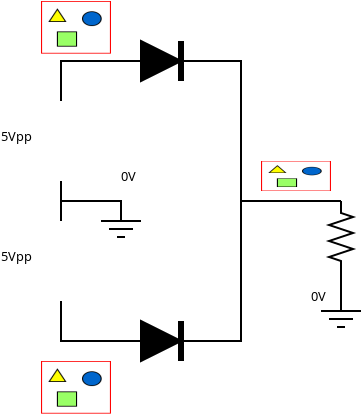 <?xml version="1.0" encoding="UTF-8"?>
<dia:diagram xmlns:dia="http://www.lysator.liu.se/~alla/dia/">
  <dia:layer name="Fundo" visible="true" active="true">
    <dia:object type="Electronic - voltmeter" version="1" id="O0">
      <dia:attribute name="obj_pos">
        <dia:point val="10,5"/>
      </dia:attribute>
      <dia:attribute name="obj_bb">
        <dia:rectangle val="9.95,5;12.05,9"/>
      </dia:attribute>
      <dia:attribute name="meta">
        <dia:composite type="dict"/>
      </dia:attribute>
      <dia:attribute name="elem_corner">
        <dia:point val="10,5"/>
      </dia:attribute>
      <dia:attribute name="elem_width">
        <dia:real val="2"/>
      </dia:attribute>
      <dia:attribute name="elem_height">
        <dia:real val="4"/>
      </dia:attribute>
      <dia:attribute name="line_width">
        <dia:real val="0.1"/>
      </dia:attribute>
      <dia:attribute name="line_colour">
        <dia:color val="#000000"/>
      </dia:attribute>
      <dia:attribute name="fill_colour">
        <dia:color val="#ffffff"/>
      </dia:attribute>
      <dia:attribute name="show_background">
        <dia:boolean val="true"/>
      </dia:attribute>
      <dia:attribute name="line_style">
        <dia:enum val="0"/>
        <dia:real val="1"/>
      </dia:attribute>
      <dia:attribute name="flip_horizontal">
        <dia:boolean val="false"/>
      </dia:attribute>
      <dia:attribute name="flip_vertical">
        <dia:boolean val="false"/>
      </dia:attribute>
      <dia:attribute name="subscale">
        <dia:real val="1"/>
      </dia:attribute>
    </dia:object>
    <dia:group>
      <dia:object type="Standard - Line" version="0" id="O1">
        <dia:attribute name="obj_pos">
          <dia:point val="13,11"/>
        </dia:attribute>
        <dia:attribute name="obj_bb">
          <dia:rectangle val="12.95,10.95;15.05,11.05"/>
        </dia:attribute>
        <dia:attribute name="conn_endpoints">
          <dia:point val="13,11"/>
          <dia:point val="15,11"/>
        </dia:attribute>
        <dia:attribute name="numcp">
          <dia:int val="1"/>
        </dia:attribute>
      </dia:object>
      <dia:object type="Standard - Line" version="0" id="O2">
        <dia:attribute name="obj_pos">
          <dia:point val="13.4,11.4"/>
        </dia:attribute>
        <dia:attribute name="obj_bb">
          <dia:rectangle val="13.35,11.35;14.65,11.45"/>
        </dia:attribute>
        <dia:attribute name="conn_endpoints">
          <dia:point val="13.4,11.4"/>
          <dia:point val="14.6,11.4"/>
        </dia:attribute>
        <dia:attribute name="numcp">
          <dia:int val="1"/>
        </dia:attribute>
      </dia:object>
      <dia:object type="Standard - Line" version="0" id="O3">
        <dia:attribute name="obj_pos">
          <dia:point val="13.8,11.8"/>
        </dia:attribute>
        <dia:attribute name="obj_bb">
          <dia:rectangle val="13.75,11.75;14.25,11.85"/>
        </dia:attribute>
        <dia:attribute name="conn_endpoints">
          <dia:point val="13.8,11.8"/>
          <dia:point val="14.2,11.8"/>
        </dia:attribute>
        <dia:attribute name="numcp">
          <dia:int val="1"/>
        </dia:attribute>
      </dia:object>
    </dia:group>
    <dia:object type="Standard - Text" version="1" id="O4">
      <dia:attribute name="obj_pos">
        <dia:point val="14,9"/>
      </dia:attribute>
      <dia:attribute name="obj_bb">
        <dia:rectangle val="14,8.405;14.845,9.152"/>
      </dia:attribute>
      <dia:attribute name="text">
        <dia:composite type="text">
          <dia:attribute name="string">
            <dia:string>#0V#</dia:string>
          </dia:attribute>
          <dia:attribute name="font">
            <dia:font family="sans" style="0" name="Helvetica"/>
          </dia:attribute>
          <dia:attribute name="height">
            <dia:real val="0.8"/>
          </dia:attribute>
          <dia:attribute name="pos">
            <dia:point val="14,9"/>
          </dia:attribute>
          <dia:attribute name="color">
            <dia:color val="#000000"/>
          </dia:attribute>
          <dia:attribute name="alignment">
            <dia:enum val="0"/>
          </dia:attribute>
        </dia:composite>
      </dia:attribute>
      <dia:attribute name="valign">
        <dia:enum val="3"/>
      </dia:attribute>
    </dia:object>
    <dia:object type="Standard - PolyLine" version="0" id="O5">
      <dia:attribute name="obj_pos">
        <dia:point val="25,10"/>
      </dia:attribute>
      <dia:attribute name="obj_bb">
        <dia:rectangle val="24.242,9.95;25.758,13.65"/>
      </dia:attribute>
      <dia:attribute name="poly_points">
        <dia:point val="25,10"/>
        <dia:point val="25,10.6"/>
        <dia:point val="25.6,10.8"/>
        <dia:point val="24.4,11.2"/>
        <dia:point val="25.6,11.6"/>
        <dia:point val="24.4,12"/>
        <dia:point val="25.6,12.4"/>
        <dia:point val="24.4,12.8"/>
        <dia:point val="25,13"/>
        <dia:point val="25,13.6"/>
      </dia:attribute>
    </dia:object>
    <dia:group>
      <dia:object type="Standard - Line" version="0" id="O6">
        <dia:attribute name="obj_pos">
          <dia:point val="24,15.5"/>
        </dia:attribute>
        <dia:attribute name="obj_bb">
          <dia:rectangle val="23.95,15.45;26.05,15.55"/>
        </dia:attribute>
        <dia:attribute name="conn_endpoints">
          <dia:point val="24,15.5"/>
          <dia:point val="26,15.5"/>
        </dia:attribute>
        <dia:attribute name="numcp">
          <dia:int val="1"/>
        </dia:attribute>
      </dia:object>
      <dia:object type="Standard - Line" version="0" id="O7">
        <dia:attribute name="obj_pos">
          <dia:point val="24.4,15.9"/>
        </dia:attribute>
        <dia:attribute name="obj_bb">
          <dia:rectangle val="24.35,15.85;25.65,15.95"/>
        </dia:attribute>
        <dia:attribute name="conn_endpoints">
          <dia:point val="24.4,15.9"/>
          <dia:point val="25.6,15.9"/>
        </dia:attribute>
        <dia:attribute name="numcp">
          <dia:int val="1"/>
        </dia:attribute>
      </dia:object>
      <dia:object type="Standard - Line" version="0" id="O8">
        <dia:attribute name="obj_pos">
          <dia:point val="24.8,16.3"/>
        </dia:attribute>
        <dia:attribute name="obj_bb">
          <dia:rectangle val="24.75,16.25;25.25,16.35"/>
        </dia:attribute>
        <dia:attribute name="conn_endpoints">
          <dia:point val="24.8,16.3"/>
          <dia:point val="25.2,16.3"/>
        </dia:attribute>
        <dia:attribute name="numcp">
          <dia:int val="1"/>
        </dia:attribute>
      </dia:object>
    </dia:group>
    <dia:object type="Standard - Line" version="0" id="O9">
      <dia:attribute name="obj_pos">
        <dia:point val="25,13"/>
      </dia:attribute>
      <dia:attribute name="obj_bb">
        <dia:rectangle val="24.95,12.95;25.05,15.55"/>
      </dia:attribute>
      <dia:attribute name="conn_endpoints">
        <dia:point val="25,13"/>
        <dia:point val="25,15.5"/>
      </dia:attribute>
      <dia:attribute name="numcp">
        <dia:int val="1"/>
      </dia:attribute>
      <dia:connections>
        <dia:connection handle="1" to="O6" connection="0"/>
      </dia:connections>
    </dia:object>
    <dia:group>
      <dia:object type="Standard - Line" version="0" id="O10">
        <dia:attribute name="obj_pos">
          <dia:point val="14,3"/>
        </dia:attribute>
        <dia:attribute name="obj_bb">
          <dia:rectangle val="13.95,2.95;15.05,3.05"/>
        </dia:attribute>
        <dia:attribute name="conn_endpoints">
          <dia:point val="14,3"/>
          <dia:point val="15,3"/>
        </dia:attribute>
        <dia:attribute name="numcp">
          <dia:int val="1"/>
        </dia:attribute>
        <dia:connections>
          <dia:connection handle="1" to="O11" connection="5"/>
        </dia:connections>
      </dia:object>
      <dia:object type="Standard - Polygon" version="0" id="O11">
        <dia:attribute name="obj_pos">
          <dia:point val="15,2"/>
        </dia:attribute>
        <dia:attribute name="obj_bb">
          <dia:rectangle val="14.95,1.919;17.112,4.081"/>
        </dia:attribute>
        <dia:attribute name="poly_points">
          <dia:point val="15,2"/>
          <dia:point val="17,3"/>
          <dia:point val="15,4"/>
        </dia:attribute>
        <dia:attribute name="inner_color">
          <dia:color val="#000000"/>
        </dia:attribute>
        <dia:attribute name="show_background">
          <dia:boolean val="true"/>
        </dia:attribute>
      </dia:object>
      <dia:object type="Standard - Line" version="0" id="O12">
        <dia:attribute name="obj_pos">
          <dia:point val="17,2"/>
        </dia:attribute>
        <dia:attribute name="obj_bb">
          <dia:rectangle val="16.85,1.85;17.15,3.15"/>
        </dia:attribute>
        <dia:attribute name="conn_endpoints">
          <dia:point val="17,2"/>
          <dia:point val="17,3"/>
        </dia:attribute>
        <dia:attribute name="numcp">
          <dia:int val="1"/>
        </dia:attribute>
        <dia:attribute name="line_width">
          <dia:real val="0.3"/>
        </dia:attribute>
        <dia:connections>
          <dia:connection handle="1" to="O11" connection="2"/>
        </dia:connections>
      </dia:object>
      <dia:object type="Standard - Line" version="0" id="O13">
        <dia:attribute name="obj_pos">
          <dia:point val="17,3"/>
        </dia:attribute>
        <dia:attribute name="obj_bb">
          <dia:rectangle val="16.85,2.85;17.15,4.15"/>
        </dia:attribute>
        <dia:attribute name="conn_endpoints">
          <dia:point val="17,3"/>
          <dia:point val="17,4"/>
        </dia:attribute>
        <dia:attribute name="numcp">
          <dia:int val="1"/>
        </dia:attribute>
        <dia:attribute name="line_width">
          <dia:real val="0.3"/>
        </dia:attribute>
        <dia:connections>
          <dia:connection handle="0" to="O11" connection="2"/>
        </dia:connections>
      </dia:object>
      <dia:object type="Standard - Line" version="0" id="O14">
        <dia:attribute name="obj_pos">
          <dia:point val="18,3"/>
        </dia:attribute>
        <dia:attribute name="obj_bb">
          <dia:rectangle val="16.95,2.95;18.05,3.05"/>
        </dia:attribute>
        <dia:attribute name="conn_endpoints">
          <dia:point val="18,3"/>
          <dia:point val="17,3"/>
        </dia:attribute>
        <dia:attribute name="numcp">
          <dia:int val="1"/>
        </dia:attribute>
        <dia:connections>
          <dia:connection handle="1" to="O11" connection="2"/>
        </dia:connections>
      </dia:object>
    </dia:group>
    <dia:object type="Standard - PolyLine" version="0" id="O15">
      <dia:attribute name="obj_pos">
        <dia:point val="11,5"/>
      </dia:attribute>
      <dia:attribute name="obj_bb">
        <dia:rectangle val="10.95,2.95;14.55,5.05"/>
      </dia:attribute>
      <dia:attribute name="poly_points">
        <dia:point val="11,5"/>
        <dia:point val="11,3"/>
        <dia:point val="14.5,3"/>
      </dia:attribute>
      <dia:connections>
        <dia:connection handle="0" to="O0" connection="0"/>
        <dia:connection handle="2" to="O10" connection="0"/>
      </dia:connections>
    </dia:object>
    <dia:object type="Standard - PolyLine" version="0" id="O16">
      <dia:attribute name="obj_pos">
        <dia:point val="17.5,3"/>
      </dia:attribute>
      <dia:attribute name="obj_bb">
        <dia:rectangle val="17.45,2.95;20.05,17.05"/>
      </dia:attribute>
      <dia:attribute name="poly_points">
        <dia:point val="17.5,3"/>
        <dia:point val="20,3"/>
        <dia:point val="20,17"/>
        <dia:point val="17.5,17"/>
      </dia:attribute>
      <dia:connections>
        <dia:connection handle="0" to="O14" connection="0"/>
        <dia:connection handle="3" to="O28" connection="0"/>
      </dia:connections>
    </dia:object>
    <dia:object type="Standard - Text" version="1" id="O17">
      <dia:attribute name="obj_pos">
        <dia:point val="23.5,15"/>
      </dia:attribute>
      <dia:attribute name="obj_bb">
        <dia:rectangle val="23.5,14.405;24.345,15.152"/>
      </dia:attribute>
      <dia:attribute name="text">
        <dia:composite type="text">
          <dia:attribute name="string">
            <dia:string>#0V#</dia:string>
          </dia:attribute>
          <dia:attribute name="font">
            <dia:font family="sans" style="0" name="Helvetica"/>
          </dia:attribute>
          <dia:attribute name="height">
            <dia:real val="0.8"/>
          </dia:attribute>
          <dia:attribute name="pos">
            <dia:point val="23.5,15"/>
          </dia:attribute>
          <dia:attribute name="color">
            <dia:color val="#000000"/>
          </dia:attribute>
          <dia:attribute name="alignment">
            <dia:enum val="0"/>
          </dia:attribute>
        </dia:composite>
      </dia:attribute>
      <dia:attribute name="valign">
        <dia:enum val="3"/>
      </dia:attribute>
    </dia:object>
    <dia:object type="Standard - Image" version="0" id="O18">
      <dia:attribute name="obj_pos">
        <dia:point val="10,0"/>
      </dia:attribute>
      <dia:attribute name="obj_bb">
        <dia:rectangle val="9.95,-0.05;13.55,2.681"/>
      </dia:attribute>
      <dia:attribute name="elem_corner">
        <dia:point val="10,0"/>
      </dia:attribute>
      <dia:attribute name="elem_width">
        <dia:real val="3.5"/>
      </dia:attribute>
      <dia:attribute name="elem_height">
        <dia:real val="2.631"/>
      </dia:attribute>
      <dia:attribute name="draw_border">
        <dia:boolean val="false"/>
      </dia:attribute>
      <dia:attribute name="keep_aspect">
        <dia:boolean val="true"/>
      </dia:attribute>
      <dia:attribute name="file">
        <dia:string>#/media/fernando/FER8G-BTRFS/FORMULATION/Slide-Teoria/diodos/mfiles/sinal.png#</dia:string>
      </dia:attribute>
    </dia:object>
    <dia:object type="Standard - Image" version="0" id="O19">
      <dia:attribute name="obj_pos">
        <dia:point val="21,8"/>
      </dia:attribute>
      <dia:attribute name="obj_bb">
        <dia:rectangle val="20.95,7.95;24.55,9.55"/>
      </dia:attribute>
      <dia:attribute name="elem_corner">
        <dia:point val="21,8"/>
      </dia:attribute>
      <dia:attribute name="elem_width">
        <dia:real val="3.5"/>
      </dia:attribute>
      <dia:attribute name="elem_height">
        <dia:real val="1.5"/>
      </dia:attribute>
      <dia:attribute name="draw_border">
        <dia:boolean val="false"/>
      </dia:attribute>
      <dia:attribute name="keep_aspect">
        <dia:boolean val="false"/>
      </dia:attribute>
      <dia:attribute name="file">
        <dia:string>#/media/fernando/FER8G-BTRFS/FORMULATION/Slide-Teoria/diodos/mfiles/ondacompleta.png#</dia:string>
      </dia:attribute>
    </dia:object>
    <dia:object type="Standard - Text" version="1" id="O20">
      <dia:attribute name="obj_pos">
        <dia:point val="8,7"/>
      </dia:attribute>
      <dia:attribute name="obj_bb">
        <dia:rectangle val="8,6.405;9.66,7.152"/>
      </dia:attribute>
      <dia:attribute name="text">
        <dia:composite type="text">
          <dia:attribute name="string">
            <dia:string>#5Vpp#</dia:string>
          </dia:attribute>
          <dia:attribute name="font">
            <dia:font family="sans" style="0" name="Helvetica"/>
          </dia:attribute>
          <dia:attribute name="height">
            <dia:real val="0.8"/>
          </dia:attribute>
          <dia:attribute name="pos">
            <dia:point val="8,7"/>
          </dia:attribute>
          <dia:attribute name="color">
            <dia:color val="#000000"/>
          </dia:attribute>
          <dia:attribute name="alignment">
            <dia:enum val="0"/>
          </dia:attribute>
        </dia:composite>
      </dia:attribute>
      <dia:attribute name="valign">
        <dia:enum val="3"/>
      </dia:attribute>
    </dia:object>
    <dia:object type="Standard - PolyLine" version="0" id="O21">
      <dia:attribute name="obj_pos">
        <dia:point val="11,9"/>
      </dia:attribute>
      <dia:attribute name="obj_bb">
        <dia:rectangle val="10.95,8.95;14.05,11.05"/>
      </dia:attribute>
      <dia:attribute name="poly_points">
        <dia:point val="11,9"/>
        <dia:point val="11,10"/>
        <dia:point val="14,10"/>
        <dia:point val="14,11"/>
      </dia:attribute>
      <dia:connections>
        <dia:connection handle="0" to="O0" connection="1"/>
        <dia:connection handle="3" to="O1" connection="0"/>
      </dia:connections>
    </dia:object>
    <dia:object type="Electronic - voltmeter" version="1" id="O22">
      <dia:attribute name="obj_pos">
        <dia:point val="10,11"/>
      </dia:attribute>
      <dia:attribute name="obj_bb">
        <dia:rectangle val="9.95,11;12.05,15"/>
      </dia:attribute>
      <dia:attribute name="meta">
        <dia:composite type="dict"/>
      </dia:attribute>
      <dia:attribute name="elem_corner">
        <dia:point val="10,11"/>
      </dia:attribute>
      <dia:attribute name="elem_width">
        <dia:real val="2"/>
      </dia:attribute>
      <dia:attribute name="elem_height">
        <dia:real val="4"/>
      </dia:attribute>
      <dia:attribute name="line_width">
        <dia:real val="0.1"/>
      </dia:attribute>
      <dia:attribute name="line_colour">
        <dia:color val="#000000"/>
      </dia:attribute>
      <dia:attribute name="fill_colour">
        <dia:color val="#ffffff"/>
      </dia:attribute>
      <dia:attribute name="show_background">
        <dia:boolean val="true"/>
      </dia:attribute>
      <dia:attribute name="line_style">
        <dia:enum val="0"/>
        <dia:real val="1"/>
      </dia:attribute>
      <dia:attribute name="flip_horizontal">
        <dia:boolean val="false"/>
      </dia:attribute>
      <dia:attribute name="flip_vertical">
        <dia:boolean val="false"/>
      </dia:attribute>
      <dia:attribute name="subscale">
        <dia:real val="1"/>
      </dia:attribute>
    </dia:object>
    <dia:object type="Standard - Line" version="0" id="O23">
      <dia:attribute name="obj_pos">
        <dia:point val="11,11"/>
      </dia:attribute>
      <dia:attribute name="obj_bb">
        <dia:rectangle val="10.95,9.95;11.05,11.05"/>
      </dia:attribute>
      <dia:attribute name="conn_endpoints">
        <dia:point val="11,11"/>
        <dia:point val="11,10"/>
      </dia:attribute>
      <dia:attribute name="numcp">
        <dia:int val="1"/>
      </dia:attribute>
      <dia:connections>
        <dia:connection handle="0" to="O22" connection="0"/>
      </dia:connections>
    </dia:object>
    <dia:group>
      <dia:object type="Standard - Line" version="0" id="O24">
        <dia:attribute name="obj_pos">
          <dia:point val="14,17"/>
        </dia:attribute>
        <dia:attribute name="obj_bb">
          <dia:rectangle val="13.95,16.95;15.05,17.05"/>
        </dia:attribute>
        <dia:attribute name="conn_endpoints">
          <dia:point val="14,17"/>
          <dia:point val="15,17"/>
        </dia:attribute>
        <dia:attribute name="numcp">
          <dia:int val="1"/>
        </dia:attribute>
        <dia:connections>
          <dia:connection handle="1" to="O25" connection="5"/>
        </dia:connections>
      </dia:object>
      <dia:object type="Standard - Polygon" version="0" id="O25">
        <dia:attribute name="obj_pos">
          <dia:point val="15,16"/>
        </dia:attribute>
        <dia:attribute name="obj_bb">
          <dia:rectangle val="14.95,15.919;17.112,18.081"/>
        </dia:attribute>
        <dia:attribute name="poly_points">
          <dia:point val="15,16"/>
          <dia:point val="17,17"/>
          <dia:point val="15,18"/>
        </dia:attribute>
        <dia:attribute name="inner_color">
          <dia:color val="#000000"/>
        </dia:attribute>
        <dia:attribute name="show_background">
          <dia:boolean val="true"/>
        </dia:attribute>
      </dia:object>
      <dia:object type="Standard - Line" version="0" id="O26">
        <dia:attribute name="obj_pos">
          <dia:point val="17,16"/>
        </dia:attribute>
        <dia:attribute name="obj_bb">
          <dia:rectangle val="16.85,15.85;17.15,17.15"/>
        </dia:attribute>
        <dia:attribute name="conn_endpoints">
          <dia:point val="17,16"/>
          <dia:point val="17,17"/>
        </dia:attribute>
        <dia:attribute name="numcp">
          <dia:int val="1"/>
        </dia:attribute>
        <dia:attribute name="line_width">
          <dia:real val="0.3"/>
        </dia:attribute>
        <dia:connections>
          <dia:connection handle="1" to="O25" connection="2"/>
        </dia:connections>
      </dia:object>
      <dia:object type="Standard - Line" version="0" id="O27">
        <dia:attribute name="obj_pos">
          <dia:point val="17,17"/>
        </dia:attribute>
        <dia:attribute name="obj_bb">
          <dia:rectangle val="16.85,16.85;17.15,18.15"/>
        </dia:attribute>
        <dia:attribute name="conn_endpoints">
          <dia:point val="17,17"/>
          <dia:point val="17,18"/>
        </dia:attribute>
        <dia:attribute name="numcp">
          <dia:int val="1"/>
        </dia:attribute>
        <dia:attribute name="line_width">
          <dia:real val="0.3"/>
        </dia:attribute>
        <dia:connections>
          <dia:connection handle="0" to="O25" connection="2"/>
        </dia:connections>
      </dia:object>
      <dia:object type="Standard - Line" version="0" id="O28">
        <dia:attribute name="obj_pos">
          <dia:point val="18,17"/>
        </dia:attribute>
        <dia:attribute name="obj_bb">
          <dia:rectangle val="16.95,16.95;18.05,17.05"/>
        </dia:attribute>
        <dia:attribute name="conn_endpoints">
          <dia:point val="18,17"/>
          <dia:point val="17,17"/>
        </dia:attribute>
        <dia:attribute name="numcp">
          <dia:int val="1"/>
        </dia:attribute>
        <dia:connections>
          <dia:connection handle="1" to="O25" connection="2"/>
        </dia:connections>
      </dia:object>
    </dia:group>
    <dia:object type="Standard - PolyLine" version="0" id="O29">
      <dia:attribute name="obj_pos">
        <dia:point val="11,15"/>
      </dia:attribute>
      <dia:attribute name="obj_bb">
        <dia:rectangle val="10.95,14.95;14.55,17.05"/>
      </dia:attribute>
      <dia:attribute name="poly_points">
        <dia:point val="11,15"/>
        <dia:point val="11,17"/>
        <dia:point val="14.5,17"/>
      </dia:attribute>
      <dia:connections>
        <dia:connection handle="0" to="O22" connection="1"/>
        <dia:connection handle="2" to="O24" connection="0"/>
      </dia:connections>
    </dia:object>
    <dia:object type="Standard - Text" version="1" id="O30">
      <dia:attribute name="obj_pos">
        <dia:point val="8,13"/>
      </dia:attribute>
      <dia:attribute name="obj_bb">
        <dia:rectangle val="8,12.405;9.66,13.152"/>
      </dia:attribute>
      <dia:attribute name="text">
        <dia:composite type="text">
          <dia:attribute name="string">
            <dia:string>#5Vpp#</dia:string>
          </dia:attribute>
          <dia:attribute name="font">
            <dia:font family="sans" style="0" name="Helvetica"/>
          </dia:attribute>
          <dia:attribute name="height">
            <dia:real val="0.8"/>
          </dia:attribute>
          <dia:attribute name="pos">
            <dia:point val="8,13"/>
          </dia:attribute>
          <dia:attribute name="color">
            <dia:color val="#000000"/>
          </dia:attribute>
          <dia:attribute name="alignment">
            <dia:enum val="0"/>
          </dia:attribute>
        </dia:composite>
      </dia:attribute>
      <dia:attribute name="valign">
        <dia:enum val="3"/>
      </dia:attribute>
    </dia:object>
    <dia:object type="Standard - Image" version="0" id="O31">
      <dia:attribute name="obj_pos">
        <dia:point val="10,18"/>
      </dia:attribute>
      <dia:attribute name="obj_bb">
        <dia:rectangle val="9.95,17.95;13.55,20.681"/>
      </dia:attribute>
      <dia:attribute name="elem_corner">
        <dia:point val="10,18"/>
      </dia:attribute>
      <dia:attribute name="elem_width">
        <dia:real val="3.5"/>
      </dia:attribute>
      <dia:attribute name="elem_height">
        <dia:real val="2.631"/>
      </dia:attribute>
      <dia:attribute name="draw_border">
        <dia:boolean val="false"/>
      </dia:attribute>
      <dia:attribute name="keep_aspect">
        <dia:boolean val="true"/>
      </dia:attribute>
      <dia:attribute name="file">
        <dia:string>#/media/fernando/FER8G-BTRFS/FORMULATION/Slide-Teoria/diodos/mfiles/sinalm.png#</dia:string>
      </dia:attribute>
    </dia:object>
    <dia:object type="Standard - Line" version="0" id="O32">
      <dia:attribute name="obj_pos">
        <dia:point val="25,10"/>
      </dia:attribute>
      <dia:attribute name="obj_bb">
        <dia:rectangle val="19.95,9.95;25.05,10.05"/>
      </dia:attribute>
      <dia:attribute name="conn_endpoints">
        <dia:point val="25,10"/>
        <dia:point val="20,10"/>
      </dia:attribute>
      <dia:attribute name="numcp">
        <dia:int val="1"/>
      </dia:attribute>
    </dia:object>
  </dia:layer>
</dia:diagram>
